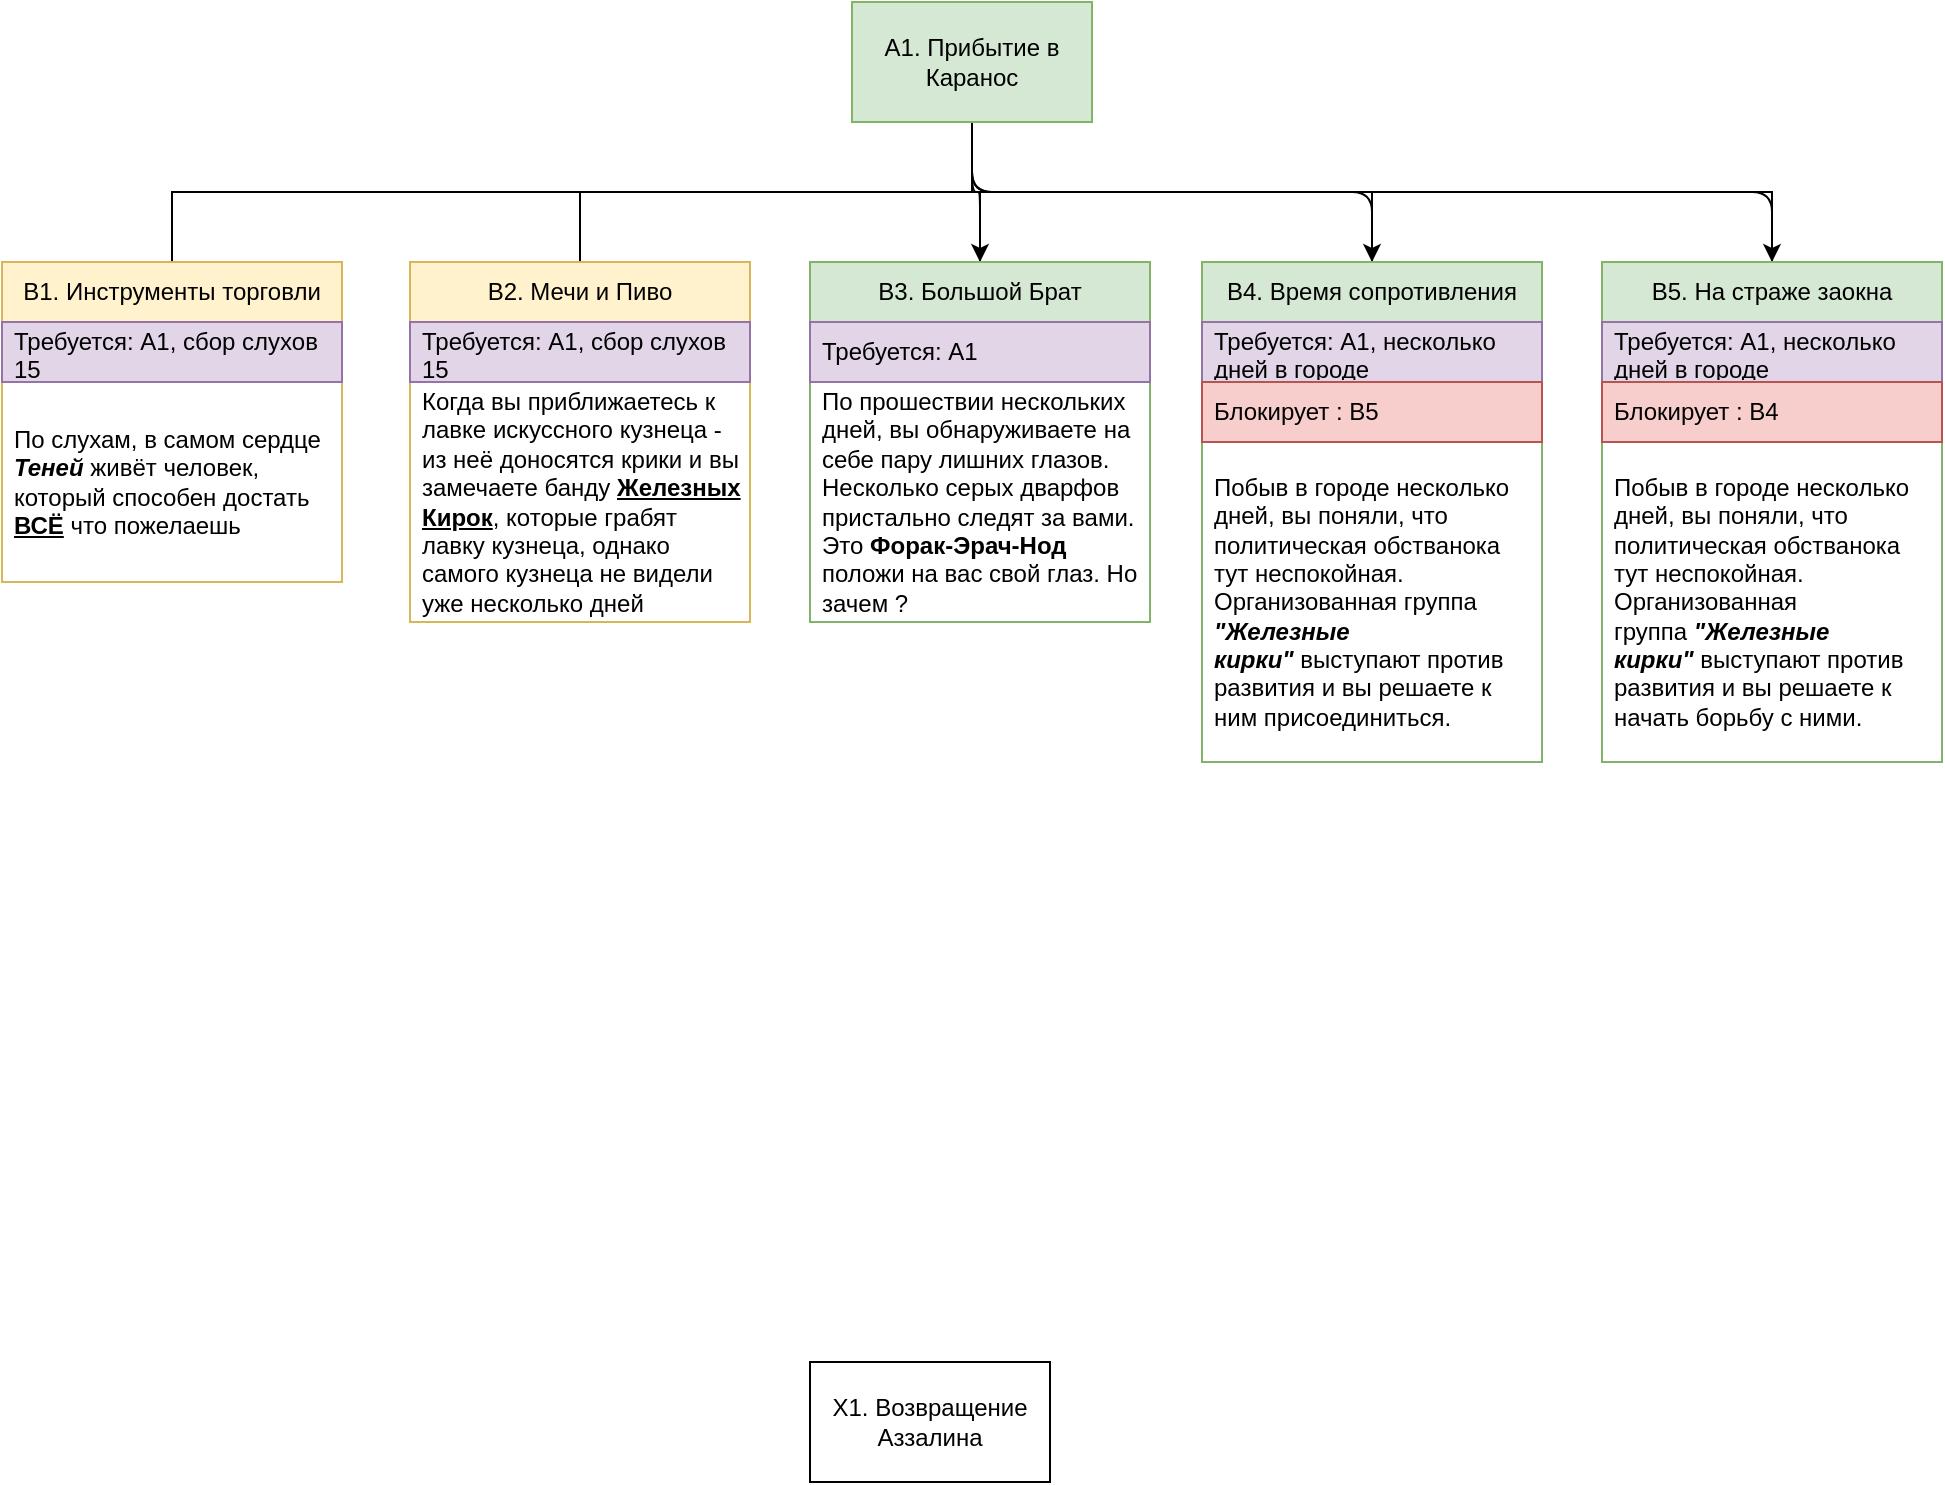 <mxGraphModel dx="2047" dy="1214" grid="1" gridSize="10" guides="1" tooltips="1" connect="1" arrows="1" fold="1" page="1" pageScale="1" pageWidth="827" pageHeight="1169" math="0" shadow="0"><root><mxCell id="0"/><mxCell id="1" parent="0"/><mxCell id="_6urEukZrEpD_mtBns1U-6" style="edgeStyle=orthogonalEdgeStyle;rounded=0;orthogonalLoop=1;jettySize=auto;html=1;exitX=0.5;exitY=1;exitDx=0;exitDy=0;endArrow=none;endFill=0;" parent="1" source="BxXD21n9Cmen00NVLytO-20" target="BxXD21n9Cmen00NVLytO-23" edge="1"><mxGeometry relative="1" as="geometry"/></mxCell><mxCell id="_6urEukZrEpD_mtBns1U-7" style="edgeStyle=orthogonalEdgeStyle;rounded=0;orthogonalLoop=1;jettySize=auto;html=1;exitX=0.5;exitY=1;exitDx=0;exitDy=0;entryX=0.5;entryY=0;entryDx=0;entryDy=0;endArrow=none;endFill=0;" parent="1" source="BxXD21n9Cmen00NVLytO-20" target="BxXD21n9Cmen00NVLytO-27" edge="1"><mxGeometry relative="1" as="geometry"/></mxCell><mxCell id="_6urEukZrEpD_mtBns1U-8" style="edgeStyle=orthogonalEdgeStyle;shape=connector;rounded=0;orthogonalLoop=1;jettySize=auto;html=1;exitX=0.5;exitY=1;exitDx=0;exitDy=0;entryX=0.5;entryY=0;entryDx=0;entryDy=0;labelBackgroundColor=default;strokeColor=default;fontFamily=Helvetica;fontSize=11;fontColor=default;endArrow=none;endFill=0;" parent="1" source="BxXD21n9Cmen00NVLytO-20" target="BxXD21n9Cmen00NVLytO-30" edge="1"><mxGeometry relative="1" as="geometry"/></mxCell><mxCell id="_6urEukZrEpD_mtBns1U-9" style="edgeStyle=orthogonalEdgeStyle;shape=connector;rounded=0;orthogonalLoop=1;jettySize=auto;html=1;exitX=0.5;exitY=1;exitDx=0;exitDy=0;entryX=0.5;entryY=0;entryDx=0;entryDy=0;labelBackgroundColor=default;strokeColor=default;fontFamily=Helvetica;fontSize=11;fontColor=default;endArrow=none;endFill=0;" parent="1" source="BxXD21n9Cmen00NVLytO-20" target="BxXD21n9Cmen00NVLytO-33" edge="1"><mxGeometry relative="1" as="geometry"/></mxCell><mxCell id="_6urEukZrEpD_mtBns1U-10" style="edgeStyle=orthogonalEdgeStyle;shape=connector;rounded=0;orthogonalLoop=1;jettySize=auto;html=1;exitX=0.5;exitY=1;exitDx=0;exitDy=0;labelBackgroundColor=default;strokeColor=default;fontFamily=Helvetica;fontSize=11;fontColor=default;endArrow=none;endFill=0;" parent="1" source="BxXD21n9Cmen00NVLytO-20" target="_6urEukZrEpD_mtBns1U-1" edge="1"><mxGeometry relative="1" as="geometry"/></mxCell><mxCell id="2" style="edgeStyle=orthogonalEdgeStyle;html=1;exitX=0.5;exitY=1;exitDx=0;exitDy=0;entryX=0.5;entryY=0;entryDx=0;entryDy=0;" edge="1" parent="1" source="BxXD21n9Cmen00NVLytO-20" target="BxXD21n9Cmen00NVLytO-33"><mxGeometry relative="1" as="geometry"/></mxCell><mxCell id="3" style="edgeStyle=orthogonalEdgeStyle;html=1;exitX=0.5;exitY=1;exitDx=0;exitDy=0;entryX=0.5;entryY=0;entryDx=0;entryDy=0;" edge="1" parent="1" source="BxXD21n9Cmen00NVLytO-20" target="_6urEukZrEpD_mtBns1U-1"><mxGeometry relative="1" as="geometry"/></mxCell><mxCell id="4" style="edgeStyle=orthogonalEdgeStyle;html=1;exitX=0.5;exitY=1;exitDx=0;exitDy=0;" edge="1" parent="1" source="BxXD21n9Cmen00NVLytO-20" target="BxXD21n9Cmen00NVLytO-30"><mxGeometry relative="1" as="geometry"/></mxCell><mxCell id="BxXD21n9Cmen00NVLytO-20" value="А1. Прибытие в Каранос" style="rounded=0;whiteSpace=wrap;html=1;fillColor=#d5e8d4;strokeColor=#82b366;" parent="1" vertex="1"><mxGeometry x="400" y="220" width="120" height="60" as="geometry"/></mxCell><mxCell id="BxXD21n9Cmen00NVLytO-21" value="Х1. Возвращение Аззалина" style="rounded=0;whiteSpace=wrap;html=1;" parent="1" vertex="1"><mxGeometry x="379" y="900" width="120" height="60" as="geometry"/></mxCell><mxCell id="BxXD21n9Cmen00NVLytO-23" value="В1. Инструменты торговли" style="swimlane;fontStyle=0;childLayout=stackLayout;horizontal=1;startSize=30;horizontalStack=0;resizeParent=1;resizeParentMax=0;resizeLast=0;collapsible=1;marginBottom=0;whiteSpace=wrap;html=1;fillColor=#fff2cc;strokeColor=#d6b656;" parent="1" vertex="1"><mxGeometry x="-25" y="350" width="170" height="160" as="geometry"/></mxCell><mxCell id="BxXD21n9Cmen00NVLytO-24" value="Требуется: А1, сбор слухов 15" style="text;strokeColor=#9673a6;fillColor=#e1d5e7;align=left;verticalAlign=middle;spacingLeft=4;spacingRight=4;overflow=hidden;points=[[0,0.5],[1,0.5]];portConstraint=eastwest;rotatable=0;whiteSpace=wrap;html=1;" parent="BxXD21n9Cmen00NVLytO-23" vertex="1"><mxGeometry y="30" width="170" height="30" as="geometry"/></mxCell><mxCell id="BxXD21n9Cmen00NVLytO-25" value="По слухам, в самом сердце &lt;i style=&quot;font-weight: bold;&quot;&gt;Теней&lt;/i&gt;&amp;nbsp;живёт человек, который способен достать &lt;u style=&quot;font-weight: bold;&quot;&gt;ВСЁ&lt;/u&gt;&amp;nbsp;что пожелаешь" style="text;strokeColor=none;fillColor=none;align=left;verticalAlign=middle;spacingLeft=4;spacingRight=4;overflow=hidden;points=[[0,0.5],[1,0.5]];portConstraint=eastwest;rotatable=0;whiteSpace=wrap;html=1;" parent="BxXD21n9Cmen00NVLytO-23" vertex="1"><mxGeometry y="60" width="170" height="100" as="geometry"/></mxCell><mxCell id="BxXD21n9Cmen00NVLytO-27" value="В2. Мечи и Пиво" style="swimlane;fontStyle=0;childLayout=stackLayout;horizontal=1;startSize=30;horizontalStack=0;resizeParent=1;resizeParentMax=0;resizeLast=0;collapsible=1;marginBottom=0;whiteSpace=wrap;html=1;fillColor=#fff2cc;strokeColor=#d6b656;" parent="1" vertex="1"><mxGeometry x="179" y="350" width="170" height="180" as="geometry"/></mxCell><mxCell id="BxXD21n9Cmen00NVLytO-28" value="Требуется: А1, сбор слухов 15" style="text;strokeColor=#9673a6;fillColor=#e1d5e7;align=left;verticalAlign=middle;spacingLeft=4;spacingRight=4;overflow=hidden;points=[[0,0.5],[1,0.5]];portConstraint=eastwest;rotatable=0;whiteSpace=wrap;html=1;" parent="BxXD21n9Cmen00NVLytO-27" vertex="1"><mxGeometry y="30" width="170" height="30" as="geometry"/></mxCell><mxCell id="BxXD21n9Cmen00NVLytO-29" value="Когда вы приближаетесь к лавке искуссного кузнеца - из неё доносятся крики и вы замечаете банду &lt;u style=&quot;font-weight: bold;&quot;&gt;Железных Кирок&lt;/u&gt;, которые грабят лавку кузнеца, однако самого кузнеца не видели уже несколько дней" style="text;strokeColor=none;fillColor=none;align=left;verticalAlign=middle;spacingLeft=4;spacingRight=4;overflow=hidden;points=[[0,0.5],[1,0.5]];portConstraint=eastwest;rotatable=0;whiteSpace=wrap;html=1;" parent="BxXD21n9Cmen00NVLytO-27" vertex="1"><mxGeometry y="60" width="170" height="120" as="geometry"/></mxCell><mxCell id="BxXD21n9Cmen00NVLytO-30" value="В3. Большой Брат" style="swimlane;fontStyle=0;childLayout=stackLayout;horizontal=1;startSize=30;horizontalStack=0;resizeParent=1;resizeParentMax=0;resizeLast=0;collapsible=1;marginBottom=0;whiteSpace=wrap;html=1;fillColor=#d5e8d4;strokeColor=#82b366;" parent="1" vertex="1"><mxGeometry x="379" y="350" width="170" height="180" as="geometry"/></mxCell><mxCell id="BxXD21n9Cmen00NVLytO-31" value="Требуется: А1" style="text;strokeColor=#9673a6;fillColor=#e1d5e7;align=left;verticalAlign=middle;spacingLeft=4;spacingRight=4;overflow=hidden;points=[[0,0.5],[1,0.5]];portConstraint=eastwest;rotatable=0;whiteSpace=wrap;html=1;" parent="BxXD21n9Cmen00NVLytO-30" vertex="1"><mxGeometry y="30" width="170" height="30" as="geometry"/></mxCell><mxCell id="BxXD21n9Cmen00NVLytO-32" value="По прошествии нескольких дней, вы обнаруживаете на себе пару лишних глазов. Несколько серых дварфов пристально следят за вами. Это &lt;b&gt;Форак-Эрач-Нод &lt;/b&gt;положи на вас свой глаз. Но зачем ?" style="text;strokeColor=none;fillColor=none;align=left;verticalAlign=middle;spacingLeft=4;spacingRight=4;overflow=hidden;points=[[0,0.5],[1,0.5]];portConstraint=eastwest;rotatable=0;whiteSpace=wrap;html=1;" parent="BxXD21n9Cmen00NVLytO-30" vertex="1"><mxGeometry y="60" width="170" height="120" as="geometry"/></mxCell><mxCell id="BxXD21n9Cmen00NVLytO-33" value="В4. Время сопротивления" style="swimlane;fontStyle=0;childLayout=stackLayout;horizontal=1;startSize=30;horizontalStack=0;resizeParent=1;resizeParentMax=0;resizeLast=0;collapsible=1;marginBottom=0;whiteSpace=wrap;html=1;fillColor=#d5e8d4;strokeColor=#82b366;" parent="1" vertex="1"><mxGeometry x="575" y="350" width="170" height="250" as="geometry"/></mxCell><mxCell id="BxXD21n9Cmen00NVLytO-34" value="Требуется: А1, несколько дней в городе" style="text;strokeColor=#9673a6;fillColor=#e1d5e7;align=left;verticalAlign=middle;spacingLeft=4;spacingRight=4;overflow=hidden;points=[[0,0.5],[1,0.5]];portConstraint=eastwest;rotatable=0;whiteSpace=wrap;html=1;" parent="BxXD21n9Cmen00NVLytO-33" vertex="1"><mxGeometry y="30" width="170" height="30" as="geometry"/></mxCell><mxCell id="_6urEukZrEpD_mtBns1U-4" value="Блокирует : В5" style="text;strokeColor=#b85450;fillColor=#f8cecc;align=left;verticalAlign=middle;spacingLeft=4;spacingRight=4;overflow=hidden;points=[[0,0.5],[1,0.5]];portConstraint=eastwest;rotatable=0;whiteSpace=wrap;html=1;" parent="BxXD21n9Cmen00NVLytO-33" vertex="1"><mxGeometry y="60" width="170" height="30" as="geometry"/></mxCell><mxCell id="BxXD21n9Cmen00NVLytO-35" value="Побыв в городе несколько дней, вы поняли, что политическая обстванока тут неспокойная. Организованная группа &lt;i style=&quot;font-weight: bold;&quot;&gt;&quot;Железные кирки&quot;&lt;/i&gt;&amp;nbsp;выступают против развития и вы решаете к ним присоединиться." style="text;strokeColor=none;fillColor=none;align=left;verticalAlign=middle;spacingLeft=4;spacingRight=4;overflow=hidden;points=[[0,0.5],[1,0.5]];portConstraint=eastwest;rotatable=0;whiteSpace=wrap;html=1;" parent="BxXD21n9Cmen00NVLytO-33" vertex="1"><mxGeometry y="90" width="170" height="160" as="geometry"/></mxCell><mxCell id="_6urEukZrEpD_mtBns1U-1" value="В5. На страже заокна" style="swimlane;fontStyle=0;childLayout=stackLayout;horizontal=1;startSize=30;horizontalStack=0;resizeParent=1;resizeParentMax=0;resizeLast=0;collapsible=1;marginBottom=0;whiteSpace=wrap;html=1;fillColor=#d5e8d4;strokeColor=#82b366;" parent="1" vertex="1"><mxGeometry x="775" y="350" width="170" height="250" as="geometry"/></mxCell><mxCell id="_6urEukZrEpD_mtBns1U-2" value="Требуется: А1, несколько дней в городе" style="text;strokeColor=#9673a6;fillColor=#e1d5e7;align=left;verticalAlign=middle;spacingLeft=4;spacingRight=4;overflow=hidden;points=[[0,0.5],[1,0.5]];portConstraint=eastwest;rotatable=0;whiteSpace=wrap;html=1;" parent="_6urEukZrEpD_mtBns1U-1" vertex="1"><mxGeometry y="30" width="170" height="30" as="geometry"/></mxCell><mxCell id="_6urEukZrEpD_mtBns1U-5" value="Блокирует : В4" style="text;strokeColor=#b85450;fillColor=#f8cecc;align=left;verticalAlign=middle;spacingLeft=4;spacingRight=4;overflow=hidden;points=[[0,0.5],[1,0.5]];portConstraint=eastwest;rotatable=0;whiteSpace=wrap;html=1;" parent="_6urEukZrEpD_mtBns1U-1" vertex="1"><mxGeometry y="60" width="170" height="30" as="geometry"/></mxCell><mxCell id="_6urEukZrEpD_mtBns1U-3" value="Побыв в городе несколько дней, вы поняли, что политическая обстванока тут неспокойная. Организованная группа&amp;nbsp;&lt;i style=&quot;border-color: var(--border-color); font-weight: bold;&quot;&gt;&quot;Железные кирки&quot;&lt;/i&gt;&amp;nbsp;выступают против развития и вы решаете к начать борьбу с ними." style="text;strokeColor=none;fillColor=none;align=left;verticalAlign=middle;spacingLeft=4;spacingRight=4;overflow=hidden;points=[[0,0.5],[1,0.5]];portConstraint=eastwest;rotatable=0;whiteSpace=wrap;html=1;" parent="_6urEukZrEpD_mtBns1U-1" vertex="1"><mxGeometry y="90" width="170" height="160" as="geometry"/></mxCell></root></mxGraphModel>